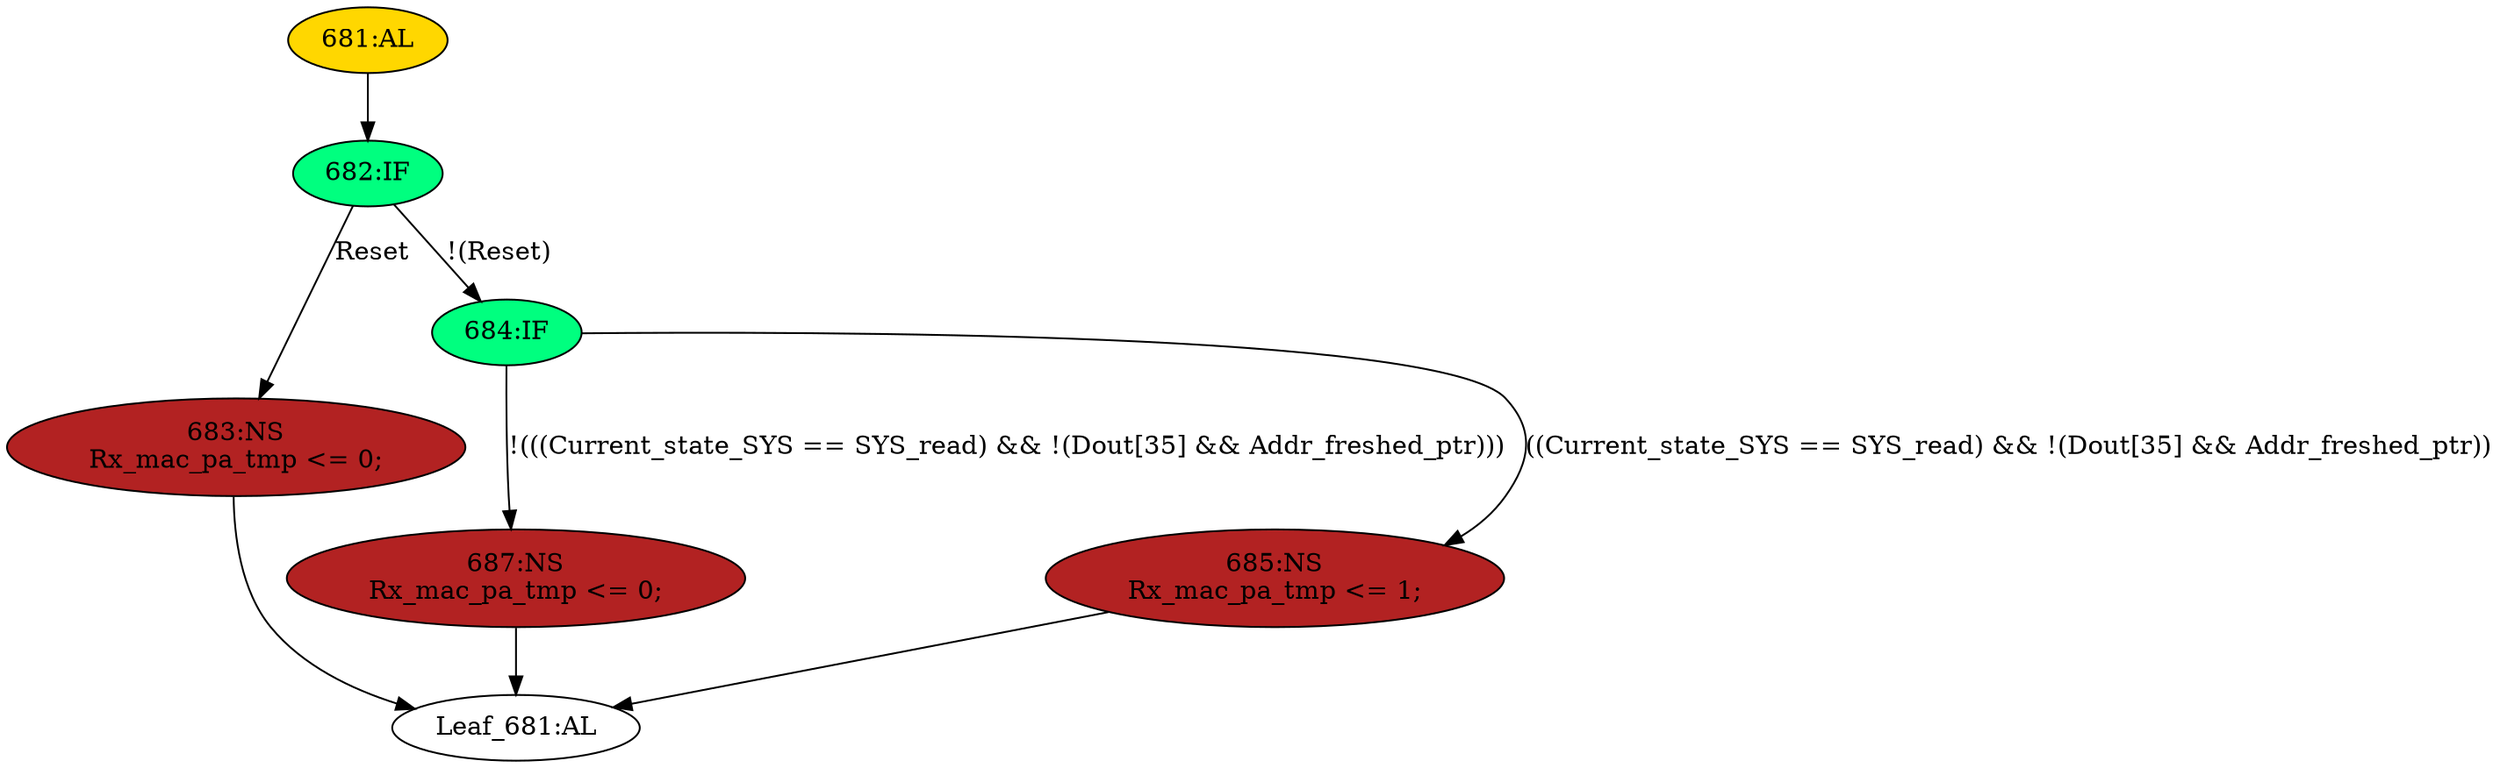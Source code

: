 strict digraph "" {
	node [label="\N"];
	"687:NS"	 [ast="<pyverilog.vparser.ast.NonblockingSubstitution object at 0x7fbd1c2d2fd0>",
		fillcolor=firebrick,
		label="687:NS
Rx_mac_pa_tmp <= 0;",
		statements="[<pyverilog.vparser.ast.NonblockingSubstitution object at 0x7fbd1c2d2fd0>]",
		style=filled,
		typ=NonblockingSubstitution];
	"Leaf_681:AL"	 [def_var="['Rx_mac_pa_tmp']",
		label="Leaf_681:AL"];
	"687:NS" -> "Leaf_681:AL"	 [cond="[]",
		lineno=None];
	"682:IF"	 [ast="<pyverilog.vparser.ast.IfStatement object at 0x7fbd1c2cf190>",
		fillcolor=springgreen,
		label="682:IF",
		statements="[]",
		style=filled,
		typ=IfStatement];
	"683:NS"	 [ast="<pyverilog.vparser.ast.NonblockingSubstitution object at 0x7fbd1c2cf690>",
		fillcolor=firebrick,
		label="683:NS
Rx_mac_pa_tmp <= 0;",
		statements="[<pyverilog.vparser.ast.NonblockingSubstitution object at 0x7fbd1c2cf690>]",
		style=filled,
		typ=NonblockingSubstitution];
	"682:IF" -> "683:NS"	 [cond="['Reset']",
		label=Reset,
		lineno=682];
	"684:IF"	 [ast="<pyverilog.vparser.ast.IfStatement object at 0x7fbd1c2cf1d0>",
		fillcolor=springgreen,
		label="684:IF",
		statements="[]",
		style=filled,
		typ=IfStatement];
	"682:IF" -> "684:IF"	 [cond="['Reset']",
		label="!(Reset)",
		lineno=682];
	"683:NS" -> "Leaf_681:AL"	 [cond="[]",
		lineno=None];
	"681:AL"	 [ast="<pyverilog.vparser.ast.Always object at 0x7fbd1c2cf850>",
		clk_sens=False,
		fillcolor=gold,
		label="681:AL",
		sens="['Clk_SYS', 'Reset']",
		statements="[]",
		style=filled,
		typ=Always,
		use_var="['Reset', 'Addr_freshed_ptr', 'Dout', 'SYS_read', 'Current_state_SYS']"];
	"681:AL" -> "682:IF"	 [cond="[]",
		lineno=None];
	"685:NS"	 [ast="<pyverilog.vparser.ast.NonblockingSubstitution object at 0x7fbd1c2cf210>",
		fillcolor=firebrick,
		label="685:NS
Rx_mac_pa_tmp <= 1;",
		statements="[<pyverilog.vparser.ast.NonblockingSubstitution object at 0x7fbd1c2cf210>]",
		style=filled,
		typ=NonblockingSubstitution];
	"685:NS" -> "Leaf_681:AL"	 [cond="[]",
		lineno=None];
	"684:IF" -> "687:NS"	 [cond="['Current_state_SYS', 'SYS_read', 'Dout', 'Addr_freshed_ptr']",
		label="!(((Current_state_SYS == SYS_read) && !(Dout[35] && Addr_freshed_ptr)))",
		lineno=684];
	"684:IF" -> "685:NS"	 [cond="['Current_state_SYS', 'SYS_read', 'Dout', 'Addr_freshed_ptr']",
		label="((Current_state_SYS == SYS_read) && !(Dout[35] && Addr_freshed_ptr))",
		lineno=684];
}
